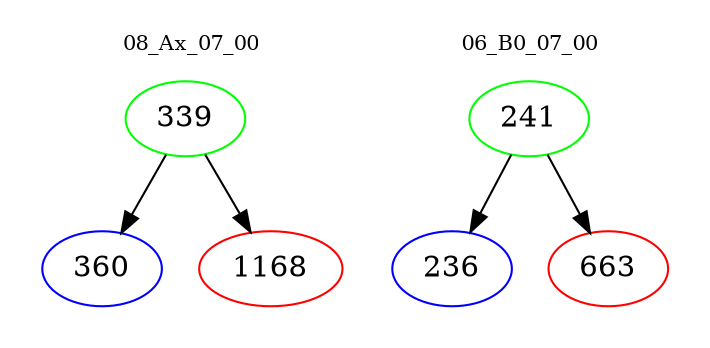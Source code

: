 digraph{
subgraph cluster_0 {
color = white
label = "08_Ax_07_00";
fontsize=10;
T0_339 [label="339", color="green"]
T0_339 -> T0_360 [color="black"]
T0_360 [label="360", color="blue"]
T0_339 -> T0_1168 [color="black"]
T0_1168 [label="1168", color="red"]
}
subgraph cluster_1 {
color = white
label = "06_B0_07_00";
fontsize=10;
T1_241 [label="241", color="green"]
T1_241 -> T1_236 [color="black"]
T1_236 [label="236", color="blue"]
T1_241 -> T1_663 [color="black"]
T1_663 [label="663", color="red"]
}
}
